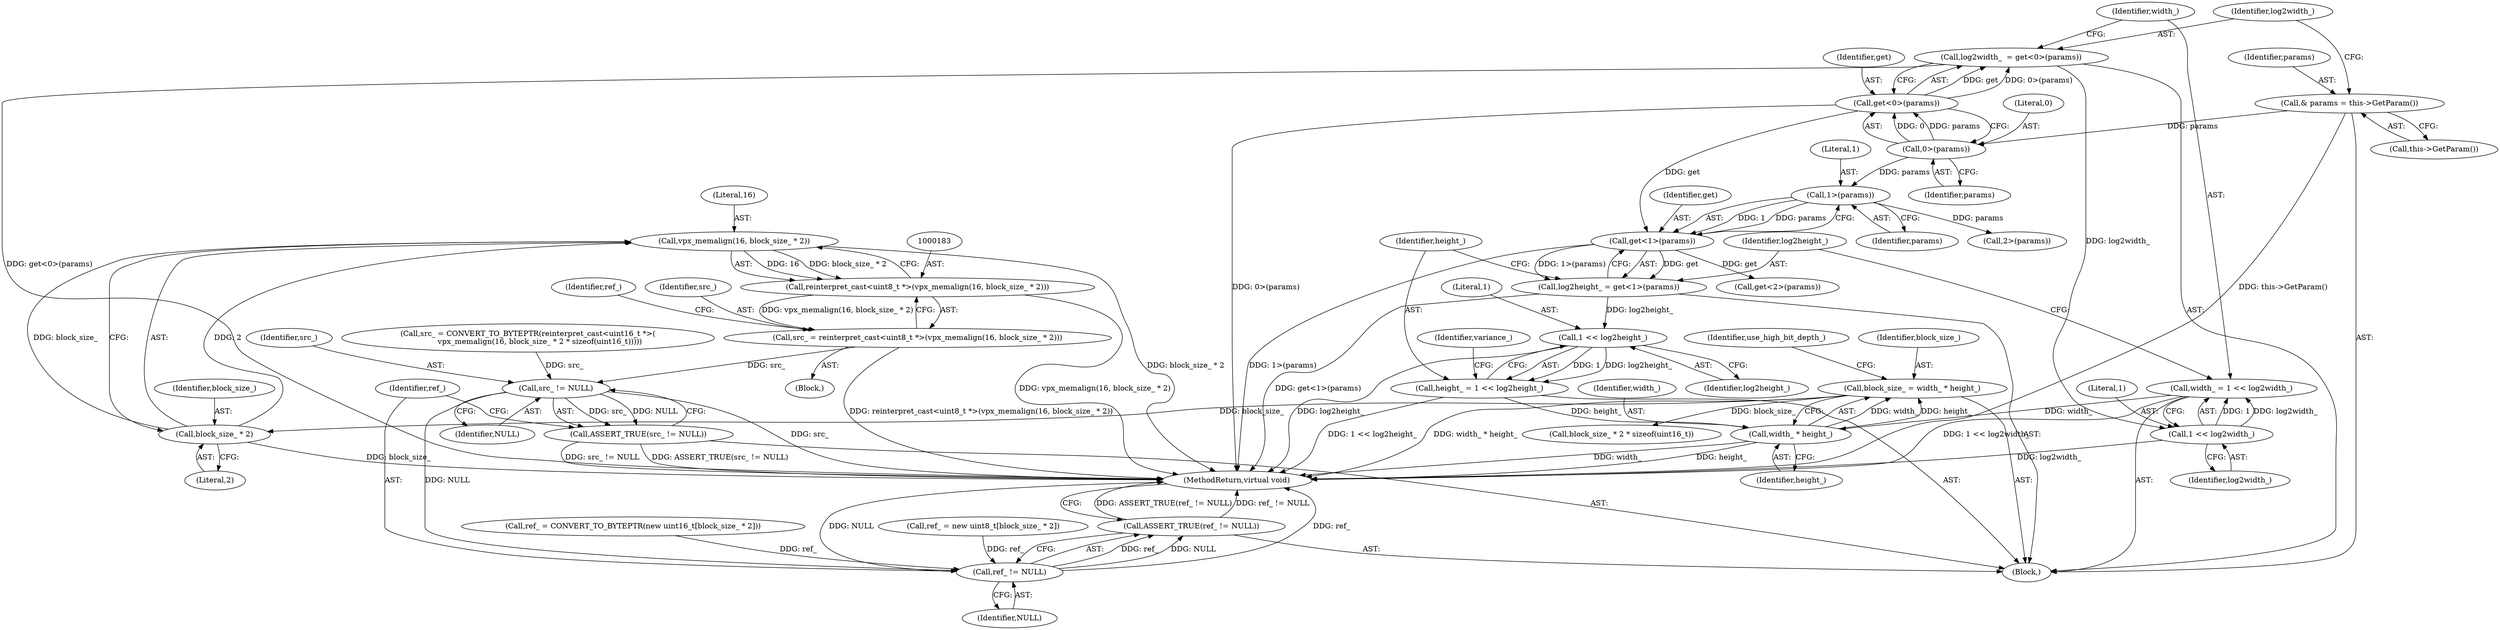 digraph "0_Android_5a9753fca56f0eeb9f61e342b2fccffc364f9426_114@API" {
"1000184" [label="(Call,vpx_memalign(16, block_size_ * 2))"];
"1000186" [label="(Call,block_size_ * 2)"];
"1000171" [label="(Call,block_size_ = width_ * height_)"];
"1000173" [label="(Call,width_ * height_)"];
"1000113" [label="(Call,width_ = 1 << log2width_)"];
"1000115" [label="(Call,1 << log2width_)"];
"1000106" [label="(Call,log2width_  = get<0>(params))"];
"1000108" [label="(Call,get<0>(params))"];
"1000110" [label="(Call,0>(params))"];
"1000103" [label="(Call,& params = this->GetParam())"];
"1000125" [label="(Call,height_ = 1 << log2height_)"];
"1000127" [label="(Call,1 << log2height_)"];
"1000118" [label="(Call,log2height_ = get<1>(params))"];
"1000120" [label="(Call,get<1>(params))"];
"1000122" [label="(Call,1>(params))"];
"1000182" [label="(Call,reinterpret_cast<uint8_t *>(vpx_memalign(16, block_size_ * 2)))"];
"1000180" [label="(Call,src_ = reinterpret_cast<uint8_t *>(vpx_memalign(16, block_size_ * 2)))"];
"1000214" [label="(Call,src_ != NULL)"];
"1000213" [label="(Call,ASSERT_TRUE(src_ != NULL))"];
"1000218" [label="(Call,ref_ != NULL)"];
"1000217" [label="(Call,ASSERT_TRUE(ref_ != NULL))"];
"1000108" [label="(Call,get<0>(params))"];
"1000116" [label="(Literal,1)"];
"1000189" [label="(Call,ref_ = new uint8_t[block_size_ * 2])"];
"1000184" [label="(Call,vpx_memalign(16, block_size_ * 2))"];
"1000109" [label="(Identifier,get)"];
"1000111" [label="(Literal,0)"];
"1000117" [label="(Identifier,log2width_)"];
"1000125" [label="(Call,height_ = 1 << log2height_)"];
"1000220" [label="(Identifier,NULL)"];
"1000219" [label="(Identifier,ref_)"];
"1000106" [label="(Call,log2width_  = get<0>(params))"];
"1000101" [label="(Block,)"];
"1000182" [label="(Call,reinterpret_cast<uint8_t *>(vpx_memalign(16, block_size_ * 2)))"];
"1000179" [label="(Block,)"];
"1000221" [label="(MethodReturn,virtual void)"];
"1000114" [label="(Identifier,width_)"];
"1000215" [label="(Identifier,src_)"];
"1000120" [label="(Call,get<1>(params))"];
"1000115" [label="(Call,1 << log2width_)"];
"1000110" [label="(Call,0>(params))"];
"1000180" [label="(Call,src_ = reinterpret_cast<uint8_t *>(vpx_memalign(16, block_size_ * 2)))"];
"1000127" [label="(Call,1 << log2height_)"];
"1000174" [label="(Identifier,width_)"];
"1000119" [label="(Identifier,log2height_)"];
"1000124" [label="(Identifier,params)"];
"1000213" [label="(Call,ASSERT_TRUE(src_ != NULL))"];
"1000178" [label="(Identifier,use_high_bit_depth_)"];
"1000113" [label="(Call,width_ = 1 << log2width_)"];
"1000118" [label="(Call,log2height_ = get<1>(params))"];
"1000173" [label="(Call,width_ * height_)"];
"1000129" [label="(Identifier,log2height_)"];
"1000123" [label="(Literal,1)"];
"1000190" [label="(Identifier,ref_)"];
"1000186" [label="(Call,block_size_ * 2)"];
"1000208" [label="(Call,ref_ = CONVERT_TO_BYTEPTR(new uint16_t[block_size_ * 2]))"];
"1000187" [label="(Identifier,block_size_)"];
"1000131" [label="(Identifier,variance_)"];
"1000112" [label="(Identifier,params)"];
"1000216" [label="(Identifier,NULL)"];
"1000128" [label="(Literal,1)"];
"1000175" [label="(Identifier,height_)"];
"1000172" [label="(Identifier,block_size_)"];
"1000217" [label="(Call,ASSERT_TRUE(ref_ != NULL))"];
"1000195" [label="(Call,src_ = CONVERT_TO_BYTEPTR(reinterpret_cast<uint16_t *>(\n          vpx_memalign(16, block_size_ * 2 * sizeof(uint16_t)))))"];
"1000218" [label="(Call,ref_ != NULL)"];
"1000107" [label="(Identifier,log2width_)"];
"1000185" [label="(Literal,16)"];
"1000214" [label="(Call,src_ != NULL)"];
"1000181" [label="(Identifier,src_)"];
"1000134" [label="(Call,2>(params))"];
"1000171" [label="(Call,block_size_ = width_ * height_)"];
"1000202" [label="(Call,block_size_ * 2 * sizeof(uint16_t))"];
"1000103" [label="(Call,& params = this->GetParam())"];
"1000122" [label="(Call,1>(params))"];
"1000126" [label="(Identifier,height_)"];
"1000104" [label="(Identifier,params)"];
"1000132" [label="(Call,get<2>(params))"];
"1000105" [label="(Call,this->GetParam())"];
"1000121" [label="(Identifier,get)"];
"1000188" [label="(Literal,2)"];
"1000184" -> "1000182"  [label="AST: "];
"1000184" -> "1000186"  [label="CFG: "];
"1000185" -> "1000184"  [label="AST: "];
"1000186" -> "1000184"  [label="AST: "];
"1000182" -> "1000184"  [label="CFG: "];
"1000184" -> "1000221"  [label="DDG: block_size_ * 2"];
"1000184" -> "1000182"  [label="DDG: 16"];
"1000184" -> "1000182"  [label="DDG: block_size_ * 2"];
"1000186" -> "1000184"  [label="DDG: block_size_"];
"1000186" -> "1000184"  [label="DDG: 2"];
"1000186" -> "1000188"  [label="CFG: "];
"1000187" -> "1000186"  [label="AST: "];
"1000188" -> "1000186"  [label="AST: "];
"1000186" -> "1000221"  [label="DDG: block_size_"];
"1000171" -> "1000186"  [label="DDG: block_size_"];
"1000171" -> "1000101"  [label="AST: "];
"1000171" -> "1000173"  [label="CFG: "];
"1000172" -> "1000171"  [label="AST: "];
"1000173" -> "1000171"  [label="AST: "];
"1000178" -> "1000171"  [label="CFG: "];
"1000171" -> "1000221"  [label="DDG: width_ * height_"];
"1000173" -> "1000171"  [label="DDG: width_"];
"1000173" -> "1000171"  [label="DDG: height_"];
"1000171" -> "1000202"  [label="DDG: block_size_"];
"1000173" -> "1000175"  [label="CFG: "];
"1000174" -> "1000173"  [label="AST: "];
"1000175" -> "1000173"  [label="AST: "];
"1000173" -> "1000221"  [label="DDG: width_"];
"1000173" -> "1000221"  [label="DDG: height_"];
"1000113" -> "1000173"  [label="DDG: width_"];
"1000125" -> "1000173"  [label="DDG: height_"];
"1000113" -> "1000101"  [label="AST: "];
"1000113" -> "1000115"  [label="CFG: "];
"1000114" -> "1000113"  [label="AST: "];
"1000115" -> "1000113"  [label="AST: "];
"1000119" -> "1000113"  [label="CFG: "];
"1000113" -> "1000221"  [label="DDG: 1 << log2width_"];
"1000115" -> "1000113"  [label="DDG: 1"];
"1000115" -> "1000113"  [label="DDG: log2width_"];
"1000115" -> "1000117"  [label="CFG: "];
"1000116" -> "1000115"  [label="AST: "];
"1000117" -> "1000115"  [label="AST: "];
"1000115" -> "1000221"  [label="DDG: log2width_"];
"1000106" -> "1000115"  [label="DDG: log2width_"];
"1000106" -> "1000101"  [label="AST: "];
"1000106" -> "1000108"  [label="CFG: "];
"1000107" -> "1000106"  [label="AST: "];
"1000108" -> "1000106"  [label="AST: "];
"1000114" -> "1000106"  [label="CFG: "];
"1000106" -> "1000221"  [label="DDG: get<0>(params)"];
"1000108" -> "1000106"  [label="DDG: get"];
"1000108" -> "1000106"  [label="DDG: 0>(params)"];
"1000108" -> "1000110"  [label="CFG: "];
"1000109" -> "1000108"  [label="AST: "];
"1000110" -> "1000108"  [label="AST: "];
"1000108" -> "1000221"  [label="DDG: 0>(params)"];
"1000110" -> "1000108"  [label="DDG: 0"];
"1000110" -> "1000108"  [label="DDG: params"];
"1000108" -> "1000120"  [label="DDG: get"];
"1000110" -> "1000112"  [label="CFG: "];
"1000111" -> "1000110"  [label="AST: "];
"1000112" -> "1000110"  [label="AST: "];
"1000103" -> "1000110"  [label="DDG: params"];
"1000110" -> "1000122"  [label="DDG: params"];
"1000103" -> "1000101"  [label="AST: "];
"1000103" -> "1000105"  [label="CFG: "];
"1000104" -> "1000103"  [label="AST: "];
"1000105" -> "1000103"  [label="AST: "];
"1000107" -> "1000103"  [label="CFG: "];
"1000103" -> "1000221"  [label="DDG: this->GetParam()"];
"1000125" -> "1000101"  [label="AST: "];
"1000125" -> "1000127"  [label="CFG: "];
"1000126" -> "1000125"  [label="AST: "];
"1000127" -> "1000125"  [label="AST: "];
"1000131" -> "1000125"  [label="CFG: "];
"1000125" -> "1000221"  [label="DDG: 1 << log2height_"];
"1000127" -> "1000125"  [label="DDG: 1"];
"1000127" -> "1000125"  [label="DDG: log2height_"];
"1000127" -> "1000129"  [label="CFG: "];
"1000128" -> "1000127"  [label="AST: "];
"1000129" -> "1000127"  [label="AST: "];
"1000127" -> "1000221"  [label="DDG: log2height_"];
"1000118" -> "1000127"  [label="DDG: log2height_"];
"1000118" -> "1000101"  [label="AST: "];
"1000118" -> "1000120"  [label="CFG: "];
"1000119" -> "1000118"  [label="AST: "];
"1000120" -> "1000118"  [label="AST: "];
"1000126" -> "1000118"  [label="CFG: "];
"1000118" -> "1000221"  [label="DDG: get<1>(params)"];
"1000120" -> "1000118"  [label="DDG: get"];
"1000120" -> "1000118"  [label="DDG: 1>(params)"];
"1000120" -> "1000122"  [label="CFG: "];
"1000121" -> "1000120"  [label="AST: "];
"1000122" -> "1000120"  [label="AST: "];
"1000120" -> "1000221"  [label="DDG: 1>(params)"];
"1000122" -> "1000120"  [label="DDG: 1"];
"1000122" -> "1000120"  [label="DDG: params"];
"1000120" -> "1000132"  [label="DDG: get"];
"1000122" -> "1000124"  [label="CFG: "];
"1000123" -> "1000122"  [label="AST: "];
"1000124" -> "1000122"  [label="AST: "];
"1000122" -> "1000134"  [label="DDG: params"];
"1000182" -> "1000180"  [label="AST: "];
"1000183" -> "1000182"  [label="AST: "];
"1000180" -> "1000182"  [label="CFG: "];
"1000182" -> "1000221"  [label="DDG: vpx_memalign(16, block_size_ * 2)"];
"1000182" -> "1000180"  [label="DDG: vpx_memalign(16, block_size_ * 2)"];
"1000180" -> "1000179"  [label="AST: "];
"1000181" -> "1000180"  [label="AST: "];
"1000190" -> "1000180"  [label="CFG: "];
"1000180" -> "1000221"  [label="DDG: reinterpret_cast<uint8_t *>(vpx_memalign(16, block_size_ * 2))"];
"1000180" -> "1000214"  [label="DDG: src_"];
"1000214" -> "1000213"  [label="AST: "];
"1000214" -> "1000216"  [label="CFG: "];
"1000215" -> "1000214"  [label="AST: "];
"1000216" -> "1000214"  [label="AST: "];
"1000213" -> "1000214"  [label="CFG: "];
"1000214" -> "1000221"  [label="DDG: src_"];
"1000214" -> "1000213"  [label="DDG: src_"];
"1000214" -> "1000213"  [label="DDG: NULL"];
"1000195" -> "1000214"  [label="DDG: src_"];
"1000214" -> "1000218"  [label="DDG: NULL"];
"1000213" -> "1000101"  [label="AST: "];
"1000219" -> "1000213"  [label="CFG: "];
"1000213" -> "1000221"  [label="DDG: src_ != NULL"];
"1000213" -> "1000221"  [label="DDG: ASSERT_TRUE(src_ != NULL)"];
"1000218" -> "1000217"  [label="AST: "];
"1000218" -> "1000220"  [label="CFG: "];
"1000219" -> "1000218"  [label="AST: "];
"1000220" -> "1000218"  [label="AST: "];
"1000217" -> "1000218"  [label="CFG: "];
"1000218" -> "1000221"  [label="DDG: ref_"];
"1000218" -> "1000221"  [label="DDG: NULL"];
"1000218" -> "1000217"  [label="DDG: ref_"];
"1000218" -> "1000217"  [label="DDG: NULL"];
"1000208" -> "1000218"  [label="DDG: ref_"];
"1000189" -> "1000218"  [label="DDG: ref_"];
"1000217" -> "1000101"  [label="AST: "];
"1000221" -> "1000217"  [label="CFG: "];
"1000217" -> "1000221"  [label="DDG: ASSERT_TRUE(ref_ != NULL)"];
"1000217" -> "1000221"  [label="DDG: ref_ != NULL"];
}
